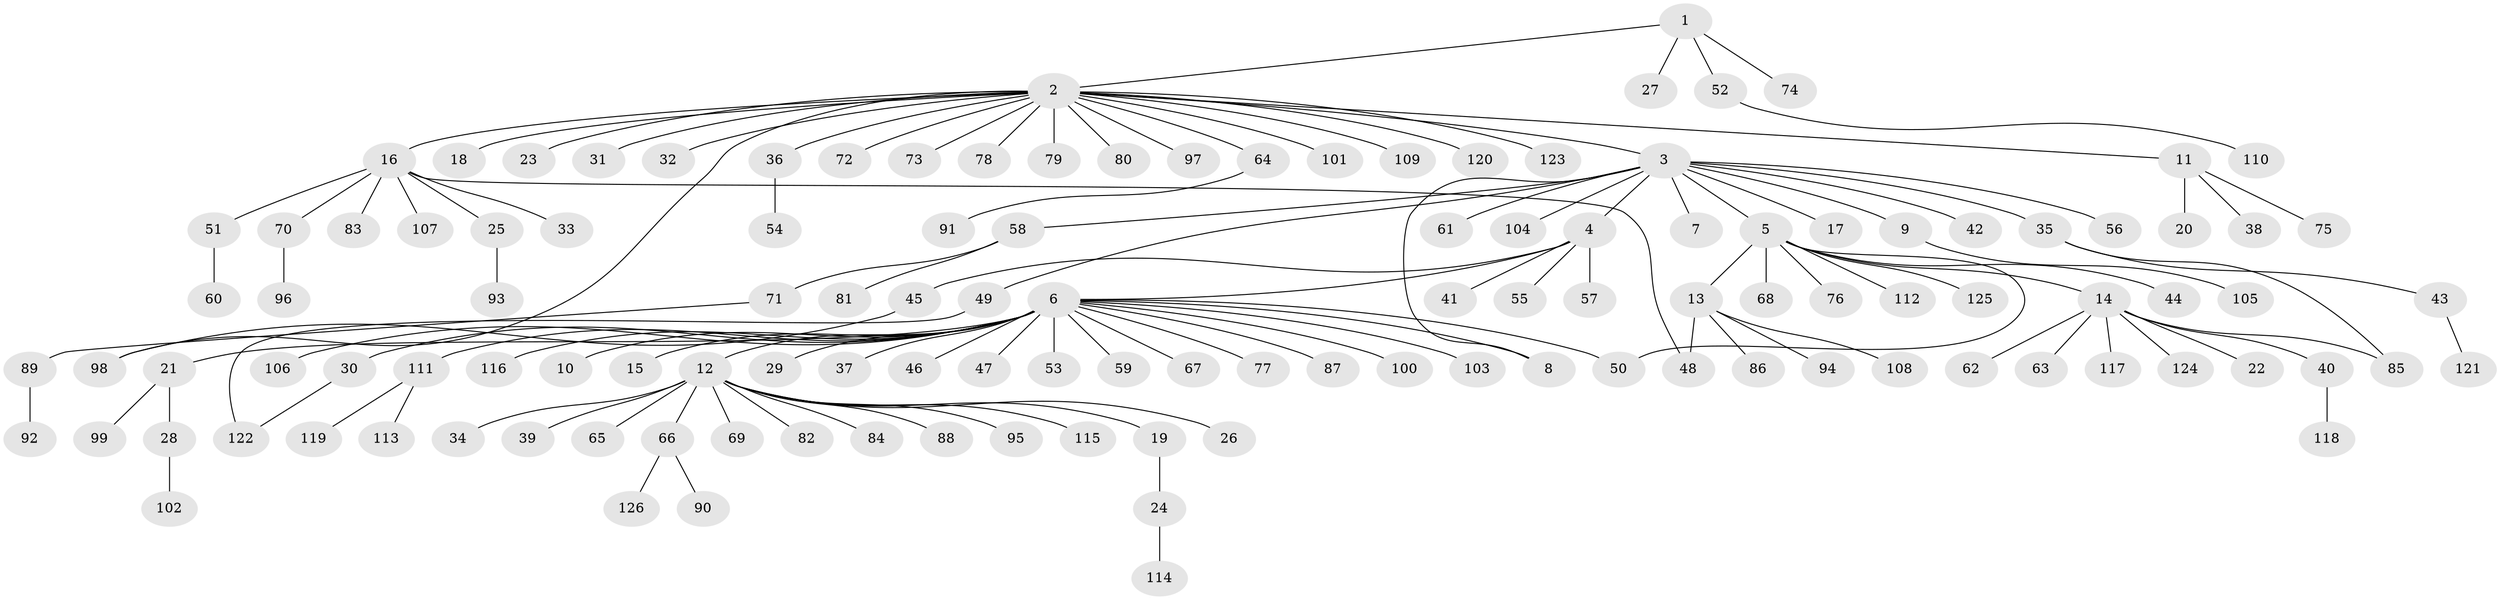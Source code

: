 // coarse degree distribution, {3: 0.05263157894736842, 8: 0.02631578947368421, 13: 0.013157894736842105, 4: 0.013157894736842105, 21: 0.013157894736842105, 1: 0.6842105263157895, 2: 0.17105263157894737, 12: 0.013157894736842105, 6: 0.013157894736842105}
// Generated by graph-tools (version 1.1) at 2025/50/03/04/25 22:50:34]
// undirected, 126 vertices, 131 edges
graph export_dot {
  node [color=gray90,style=filled];
  1;
  2;
  3;
  4;
  5;
  6;
  7;
  8;
  9;
  10;
  11;
  12;
  13;
  14;
  15;
  16;
  17;
  18;
  19;
  20;
  21;
  22;
  23;
  24;
  25;
  26;
  27;
  28;
  29;
  30;
  31;
  32;
  33;
  34;
  35;
  36;
  37;
  38;
  39;
  40;
  41;
  42;
  43;
  44;
  45;
  46;
  47;
  48;
  49;
  50;
  51;
  52;
  53;
  54;
  55;
  56;
  57;
  58;
  59;
  60;
  61;
  62;
  63;
  64;
  65;
  66;
  67;
  68;
  69;
  70;
  71;
  72;
  73;
  74;
  75;
  76;
  77;
  78;
  79;
  80;
  81;
  82;
  83;
  84;
  85;
  86;
  87;
  88;
  89;
  90;
  91;
  92;
  93;
  94;
  95;
  96;
  97;
  98;
  99;
  100;
  101;
  102;
  103;
  104;
  105;
  106;
  107;
  108;
  109;
  110;
  111;
  112;
  113;
  114;
  115;
  116;
  117;
  118;
  119;
  120;
  121;
  122;
  123;
  124;
  125;
  126;
  1 -- 2;
  1 -- 27;
  1 -- 52;
  1 -- 74;
  2 -- 3;
  2 -- 11;
  2 -- 16;
  2 -- 18;
  2 -- 23;
  2 -- 31;
  2 -- 32;
  2 -- 36;
  2 -- 64;
  2 -- 72;
  2 -- 73;
  2 -- 78;
  2 -- 79;
  2 -- 80;
  2 -- 97;
  2 -- 98;
  2 -- 101;
  2 -- 109;
  2 -- 120;
  2 -- 123;
  3 -- 4;
  3 -- 5;
  3 -- 7;
  3 -- 8;
  3 -- 9;
  3 -- 17;
  3 -- 35;
  3 -- 42;
  3 -- 49;
  3 -- 56;
  3 -- 58;
  3 -- 61;
  3 -- 104;
  4 -- 6;
  4 -- 41;
  4 -- 45;
  4 -- 55;
  4 -- 57;
  5 -- 13;
  5 -- 14;
  5 -- 44;
  5 -- 50;
  5 -- 68;
  5 -- 76;
  5 -- 112;
  5 -- 125;
  6 -- 8;
  6 -- 10;
  6 -- 12;
  6 -- 15;
  6 -- 21;
  6 -- 29;
  6 -- 30;
  6 -- 37;
  6 -- 46;
  6 -- 47;
  6 -- 50;
  6 -- 53;
  6 -- 59;
  6 -- 67;
  6 -- 77;
  6 -- 87;
  6 -- 100;
  6 -- 103;
  6 -- 106;
  6 -- 111;
  6 -- 116;
  9 -- 105;
  11 -- 20;
  11 -- 38;
  11 -- 75;
  12 -- 19;
  12 -- 26;
  12 -- 34;
  12 -- 39;
  12 -- 65;
  12 -- 66;
  12 -- 69;
  12 -- 82;
  12 -- 84;
  12 -- 88;
  12 -- 95;
  12 -- 115;
  13 -- 48;
  13 -- 86;
  13 -- 94;
  13 -- 108;
  14 -- 22;
  14 -- 40;
  14 -- 62;
  14 -- 63;
  14 -- 85;
  14 -- 117;
  14 -- 124;
  16 -- 25;
  16 -- 33;
  16 -- 48;
  16 -- 51;
  16 -- 70;
  16 -- 83;
  16 -- 107;
  19 -- 24;
  21 -- 28;
  21 -- 99;
  24 -- 114;
  25 -- 93;
  28 -- 102;
  30 -- 122;
  35 -- 43;
  35 -- 85;
  36 -- 54;
  40 -- 118;
  43 -- 121;
  45 -- 98;
  49 -- 122;
  51 -- 60;
  52 -- 110;
  58 -- 71;
  58 -- 81;
  64 -- 91;
  66 -- 90;
  66 -- 126;
  70 -- 96;
  71 -- 89;
  89 -- 92;
  111 -- 113;
  111 -- 119;
}
